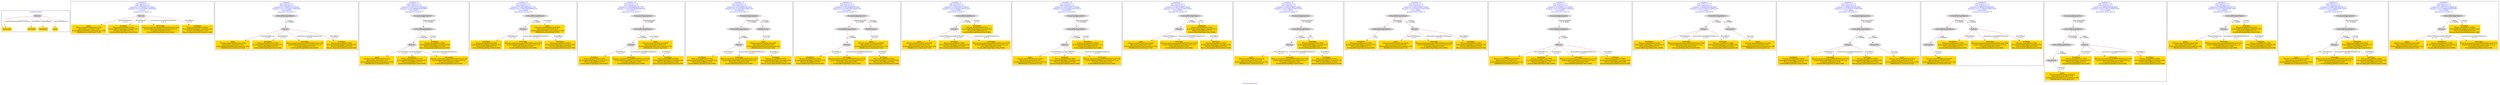 digraph n0 {
fontcolor="blue"
remincross="true"
label="s03-ima-artists.xml"
subgraph cluster_0 {
label="1-correct model"
n2[style="filled",color="white",fillcolor="lightgray",label="Person1"];
n3[shape="plaintext",style="filled",fillcolor="gold",label="nationality"];
n4[shape="plaintext",style="filled",fillcolor="gold",label="birthDate"];
n5[shape="plaintext",style="filled",fillcolor="gold",label="deathDate"];
n6[shape="plaintext",style="filled",fillcolor="gold",label="name"];
}
subgraph cluster_1 {
label="candidate 0\nlink coherence:1.0\nnode coherence:1.0\nconfidence:0.5180201372190265\nmapping score:0.6310067124063422\ncost:4.0\n-precision:1.0-recall:1.0"
n8[style="filled",color="white",fillcolor="lightgray",label="Person1"];
n9[shape="plaintext",style="filled",fillcolor="gold",label="name\n[Person,nameOfThePerson,0.429]\n[Document,classLink,0.315]\n[CulturalHeritageObject,provenance,0.134]\n[WebResource,classLink,0.122]"];
n10[shape="plaintext",style="filled",fillcolor="gold",label="deathDate\n[Person,dateOfDeath,0.444]\n[CulturalHeritageObject,created,0.317]\n[Person,dateOfBirth,0.17]\n[CulturalHeritageObject,title,0.069]"];
n11[shape="plaintext",style="filled",fillcolor="gold",label="nationality\n[Person,countryAssociatedWithThePerson,0.716]\n[CulturalHeritageObject,provenance,0.113]\n[Concept,prefLabel,0.103]\n[CulturalHeritageObject,title,0.068]"];
n12[shape="plaintext",style="filled",fillcolor="gold",label="birthDate\n[Person,dateOfBirth,0.484]\n[CulturalHeritageObject,created,0.239]\n[Person,dateOfDeath,0.239]\n[Person,biographicalInformation,0.038]"];
}
subgraph cluster_2 {
label="candidate 1\nlink coherence:1.0\nnode coherence:1.0\nconfidence:0.5180201372190265\nmapping score:0.6310067124063422\ncost:4.99984\n-precision:0.8-recall:1.0"
n14[style="filled",color="white",fillcolor="lightgray",label="CulturalHeritageObject1"];
n15[style="filled",color="white",fillcolor="lightgray",label="Person1"];
n16[shape="plaintext",style="filled",fillcolor="gold",label="name\n[Person,nameOfThePerson,0.429]\n[Document,classLink,0.315]\n[CulturalHeritageObject,provenance,0.134]\n[WebResource,classLink,0.122]"];
n17[shape="plaintext",style="filled",fillcolor="gold",label="deathDate\n[Person,dateOfDeath,0.444]\n[CulturalHeritageObject,created,0.317]\n[Person,dateOfBirth,0.17]\n[CulturalHeritageObject,title,0.069]"];
n18[shape="plaintext",style="filled",fillcolor="gold",label="nationality\n[Person,countryAssociatedWithThePerson,0.716]\n[CulturalHeritageObject,provenance,0.113]\n[Concept,prefLabel,0.103]\n[CulturalHeritageObject,title,0.068]"];
n19[shape="plaintext",style="filled",fillcolor="gold",label="birthDate\n[Person,dateOfBirth,0.484]\n[CulturalHeritageObject,created,0.239]\n[Person,dateOfDeath,0.239]\n[Person,biographicalInformation,0.038]"];
}
subgraph cluster_3 {
label="candidate 10\nlink coherence:1.0\nnode coherence:1.0\nconfidence:0.45671215276864485\nmapping score:0.5689040509228817\ncost:5.99971\n-precision:0.5-recall:0.75"
n21[style="filled",color="white",fillcolor="lightgray",label="CulturalHeritageObject1"];
n22[style="filled",color="white",fillcolor="lightgray",label="Person1"];
n23[style="filled",color="white",fillcolor="lightgray",label="EuropeanaAggregation1"];
n24[shape="plaintext",style="filled",fillcolor="gold",label="birthDate\n[Person,dateOfBirth,0.484]\n[CulturalHeritageObject,created,0.239]\n[Person,dateOfDeath,0.239]\n[Person,biographicalInformation,0.038]"];
n25[shape="plaintext",style="filled",fillcolor="gold",label="name\n[Person,nameOfThePerson,0.429]\n[Document,classLink,0.315]\n[CulturalHeritageObject,provenance,0.134]\n[WebResource,classLink,0.122]"];
n26[shape="plaintext",style="filled",fillcolor="gold",label="deathDate\n[Person,dateOfDeath,0.444]\n[CulturalHeritageObject,created,0.317]\n[Person,dateOfBirth,0.17]\n[CulturalHeritageObject,title,0.069]"];
n27[shape="plaintext",style="filled",fillcolor="gold",label="nationality\n[Person,countryAssociatedWithThePerson,0.716]\n[CulturalHeritageObject,provenance,0.113]\n[Concept,prefLabel,0.103]\n[CulturalHeritageObject,title,0.068]"];
}
subgraph cluster_4 {
label="candidate 11\nlink coherence:1.0\nnode coherence:1.0\nconfidence:0.4443948569211749\nmapping score:0.5647982856403916\ncost:4.99984\n-precision:0.6-recall:0.75"
n29[style="filled",color="white",fillcolor="lightgray",label="CulturalHeritageObject1"];
n30[style="filled",color="white",fillcolor="lightgray",label="Person1"];
n31[shape="plaintext",style="filled",fillcolor="gold",label="name\n[Person,nameOfThePerson,0.429]\n[Document,classLink,0.315]\n[CulturalHeritageObject,provenance,0.134]\n[WebResource,classLink,0.122]"];
n32[shape="plaintext",style="filled",fillcolor="gold",label="deathDate\n[Person,dateOfDeath,0.444]\n[CulturalHeritageObject,created,0.317]\n[Person,dateOfBirth,0.17]\n[CulturalHeritageObject,title,0.069]"];
n33[shape="plaintext",style="filled",fillcolor="gold",label="nationality\n[Person,countryAssociatedWithThePerson,0.716]\n[CulturalHeritageObject,provenance,0.113]\n[Concept,prefLabel,0.103]\n[CulturalHeritageObject,title,0.068]"];
n34[shape="plaintext",style="filled",fillcolor="gold",label="birthDate\n[Person,dateOfBirth,0.484]\n[CulturalHeritageObject,created,0.239]\n[Person,dateOfDeath,0.239]\n[Person,biographicalInformation,0.038]"];
}
subgraph cluster_5 {
label="candidate 12\nlink coherence:1.0\nnode coherence:1.0\nconfidence:0.4443948569211749\nmapping score:0.5647982856403916\ncost:5.99971\n-precision:0.5-recall:0.75"
n36[style="filled",color="white",fillcolor="lightgray",label="CulturalHeritageObject1"];
n37[style="filled",color="white",fillcolor="lightgray",label="Person1"];
n38[style="filled",color="white",fillcolor="lightgray",label="EuropeanaAggregation1"];
n39[shape="plaintext",style="filled",fillcolor="gold",label="name\n[Person,nameOfThePerson,0.429]\n[Document,classLink,0.315]\n[CulturalHeritageObject,provenance,0.134]\n[WebResource,classLink,0.122]"];
n40[shape="plaintext",style="filled",fillcolor="gold",label="deathDate\n[Person,dateOfDeath,0.444]\n[CulturalHeritageObject,created,0.317]\n[Person,dateOfBirth,0.17]\n[CulturalHeritageObject,title,0.069]"];
n41[shape="plaintext",style="filled",fillcolor="gold",label="nationality\n[Person,countryAssociatedWithThePerson,0.716]\n[CulturalHeritageObject,provenance,0.113]\n[Concept,prefLabel,0.103]\n[CulturalHeritageObject,title,0.068]"];
n42[shape="plaintext",style="filled",fillcolor="gold",label="birthDate\n[Person,dateOfBirth,0.484]\n[CulturalHeritageObject,created,0.239]\n[Person,dateOfDeath,0.239]\n[Person,biographicalInformation,0.038]"];
}
subgraph cluster_6 {
label="candidate 13\nlink coherence:1.0\nnode coherence:1.0\nconfidence:0.4412204687803916\nmapping score:0.5637401562601305\ncost:6.99958\n-precision:0.43-recall:0.75"
n44[style="filled",color="white",fillcolor="lightgray",label="CulturalHeritageObject1"];
n45[style="filled",color="white",fillcolor="lightgray",label="Person1"];
n46[style="filled",color="white",fillcolor="lightgray",label="EuropeanaAggregation1"];
n47[style="filled",color="white",fillcolor="lightgray",label="WebResource1"];
n48[shape="plaintext",style="filled",fillcolor="gold",label="name\n[Person,nameOfThePerson,0.429]\n[Document,classLink,0.315]\n[CulturalHeritageObject,provenance,0.134]\n[WebResource,classLink,0.122]"];
n49[shape="plaintext",style="filled",fillcolor="gold",label="deathDate\n[Person,dateOfDeath,0.444]\n[CulturalHeritageObject,created,0.317]\n[Person,dateOfBirth,0.17]\n[CulturalHeritageObject,title,0.069]"];
n50[shape="plaintext",style="filled",fillcolor="gold",label="nationality\n[Person,countryAssociatedWithThePerson,0.716]\n[CulturalHeritageObject,provenance,0.113]\n[Concept,prefLabel,0.103]\n[CulturalHeritageObject,title,0.068]"];
n51[shape="plaintext",style="filled",fillcolor="gold",label="birthDate\n[Person,dateOfBirth,0.484]\n[CulturalHeritageObject,created,0.239]\n[Person,dateOfDeath,0.239]\n[Person,biographicalInformation,0.038]"];
}
subgraph cluster_7 {
label="candidate 14\nlink coherence:1.0\nnode coherence:1.0\nconfidence:0.4412204687803916\nmapping score:0.5637401562601305\ncost:6.9997\n-precision:0.43-recall:0.75"
n53[style="filled",color="white",fillcolor="lightgray",label="CulturalHeritageObject1"];
n54[style="filled",color="white",fillcolor="lightgray",label="Person1"];
n55[style="filled",color="white",fillcolor="lightgray",label="EuropeanaAggregation1"];
n56[style="filled",color="white",fillcolor="lightgray",label="WebResource2"];
n57[shape="plaintext",style="filled",fillcolor="gold",label="name\n[Person,nameOfThePerson,0.429]\n[Document,classLink,0.315]\n[CulturalHeritageObject,provenance,0.134]\n[WebResource,classLink,0.122]"];
n58[shape="plaintext",style="filled",fillcolor="gold",label="deathDate\n[Person,dateOfDeath,0.444]\n[CulturalHeritageObject,created,0.317]\n[Person,dateOfBirth,0.17]\n[CulturalHeritageObject,title,0.069]"];
n59[shape="plaintext",style="filled",fillcolor="gold",label="nationality\n[Person,countryAssociatedWithThePerson,0.716]\n[CulturalHeritageObject,provenance,0.113]\n[Concept,prefLabel,0.103]\n[CulturalHeritageObject,title,0.068]"];
n60[shape="plaintext",style="filled",fillcolor="gold",label="birthDate\n[Person,dateOfBirth,0.484]\n[CulturalHeritageObject,created,0.239]\n[Person,dateOfDeath,0.239]\n[Person,biographicalInformation,0.038]"];
}
subgraph cluster_8 {
label="candidate 15\nlink coherence:1.0\nnode coherence:1.0\nconfidence:0.4251434473760244\nmapping score:0.5583811491253415\ncost:4.99984\n-precision:0.4-recall:0.5"
n62[style="filled",color="white",fillcolor="lightgray",label="CulturalHeritageObject1"];
n63[style="filled",color="white",fillcolor="lightgray",label="Person1"];
n64[shape="plaintext",style="filled",fillcolor="gold",label="deathDate\n[Person,dateOfDeath,0.444]\n[CulturalHeritageObject,created,0.317]\n[Person,dateOfBirth,0.17]\n[CulturalHeritageObject,title,0.069]"];
n65[shape="plaintext",style="filled",fillcolor="gold",label="name\n[Person,nameOfThePerson,0.429]\n[Document,classLink,0.315]\n[CulturalHeritageObject,provenance,0.134]\n[WebResource,classLink,0.122]"];
n66[shape="plaintext",style="filled",fillcolor="gold",label="birthDate\n[Person,dateOfBirth,0.484]\n[CulturalHeritageObject,created,0.239]\n[Person,dateOfDeath,0.239]\n[Person,biographicalInformation,0.038]"];
n67[shape="plaintext",style="filled",fillcolor="gold",label="nationality\n[Person,countryAssociatedWithThePerson,0.716]\n[CulturalHeritageObject,provenance,0.113]\n[Concept,prefLabel,0.103]\n[CulturalHeritageObject,title,0.068]"];
}
subgraph cluster_9 {
label="candidate 16\nlink coherence:1.0\nnode coherence:1.0\nconfidence:0.4251434473760244\nmapping score:0.5583811491253415\ncost:5.99971\n-precision:0.33-recall:0.5"
n69[style="filled",color="white",fillcolor="lightgray",label="CulturalHeritageObject1"];
n70[style="filled",color="white",fillcolor="lightgray",label="Person1"];
n71[style="filled",color="white",fillcolor="lightgray",label="EuropeanaAggregation1"];
n72[shape="plaintext",style="filled",fillcolor="gold",label="deathDate\n[Person,dateOfDeath,0.444]\n[CulturalHeritageObject,created,0.317]\n[Person,dateOfBirth,0.17]\n[CulturalHeritageObject,title,0.069]"];
n73[shape="plaintext",style="filled",fillcolor="gold",label="name\n[Person,nameOfThePerson,0.429]\n[Document,classLink,0.315]\n[CulturalHeritageObject,provenance,0.134]\n[WebResource,classLink,0.122]"];
n74[shape="plaintext",style="filled",fillcolor="gold",label="birthDate\n[Person,dateOfBirth,0.484]\n[CulturalHeritageObject,created,0.239]\n[Person,dateOfDeath,0.239]\n[Person,biographicalInformation,0.038]"];
n75[shape="plaintext",style="filled",fillcolor="gold",label="nationality\n[Person,countryAssociatedWithThePerson,0.716]\n[CulturalHeritageObject,provenance,0.113]\n[Concept,prefLabel,0.103]\n[CulturalHeritageObject,title,0.068]"];
}
subgraph cluster_10 {
label="candidate 17\nlink coherence:1.0\nnode coherence:1.0\nconfidence:0.4243214687129264\nmapping score:0.5581071562376422\ncost:4.99984\n-precision:0.6-recall:0.75"
n77[style="filled",color="white",fillcolor="lightgray",label="CulturalHeritageObject1"];
n78[style="filled",color="white",fillcolor="lightgray",label="Person1"];
n79[shape="plaintext",style="filled",fillcolor="gold",label="name\n[Person,nameOfThePerson,0.429]\n[Document,classLink,0.315]\n[CulturalHeritageObject,provenance,0.134]\n[WebResource,classLink,0.122]"];
n80[shape="plaintext",style="filled",fillcolor="gold",label="nationality\n[Person,countryAssociatedWithThePerson,0.716]\n[CulturalHeritageObject,provenance,0.113]\n[Concept,prefLabel,0.103]\n[CulturalHeritageObject,title,0.068]"];
n81[shape="plaintext",style="filled",fillcolor="gold",label="deathDate\n[Person,dateOfDeath,0.444]\n[CulturalHeritageObject,created,0.317]\n[Person,dateOfBirth,0.17]\n[CulturalHeritageObject,title,0.069]"];
n82[shape="plaintext",style="filled",fillcolor="gold",label="birthDate\n[Person,dateOfBirth,0.484]\n[CulturalHeritageObject,created,0.239]\n[Person,dateOfDeath,0.239]\n[Person,biographicalInformation,0.038]"];
}
subgraph cluster_11 {
label="candidate 18\nlink coherence:1.0\nnode coherence:1.0\nconfidence:0.4243214687129264\nmapping score:0.5581071562376422\ncost:5.99971\n-precision:0.5-recall:0.75"
n84[style="filled",color="white",fillcolor="lightgray",label="CulturalHeritageObject1"];
n85[style="filled",color="white",fillcolor="lightgray",label="Person1"];
n86[style="filled",color="white",fillcolor="lightgray",label="EuropeanaAggregation1"];
n87[shape="plaintext",style="filled",fillcolor="gold",label="name\n[Person,nameOfThePerson,0.429]\n[Document,classLink,0.315]\n[CulturalHeritageObject,provenance,0.134]\n[WebResource,classLink,0.122]"];
n88[shape="plaintext",style="filled",fillcolor="gold",label="nationality\n[Person,countryAssociatedWithThePerson,0.716]\n[CulturalHeritageObject,provenance,0.113]\n[Concept,prefLabel,0.103]\n[CulturalHeritageObject,title,0.068]"];
n89[shape="plaintext",style="filled",fillcolor="gold",label="deathDate\n[Person,dateOfDeath,0.444]\n[CulturalHeritageObject,created,0.317]\n[Person,dateOfBirth,0.17]\n[CulturalHeritageObject,title,0.069]"];
n90[shape="plaintext",style="filled",fillcolor="gold",label="birthDate\n[Person,dateOfBirth,0.484]\n[CulturalHeritageObject,created,0.239]\n[Person,dateOfDeath,0.239]\n[Person,biographicalInformation,0.038]"];
}
subgraph cluster_12 {
label="candidate 19\nlink coherence:1.0\nnode coherence:1.0\nconfidence:0.4243214687129264\nmapping score:0.5581071562376422\ncost:5.99982\n-precision:0.5-recall:0.75"
n92[style="filled",color="white",fillcolor="lightgray",label="CulturalHeritageObject1"];
n93[style="filled",color="white",fillcolor="lightgray",label="CulturalHeritageObject2"];
n94[style="filled",color="white",fillcolor="lightgray",label="Person1"];
n95[shape="plaintext",style="filled",fillcolor="gold",label="name\n[Person,nameOfThePerson,0.429]\n[Document,classLink,0.315]\n[CulturalHeritageObject,provenance,0.134]\n[WebResource,classLink,0.122]"];
n96[shape="plaintext",style="filled",fillcolor="gold",label="nationality\n[Person,countryAssociatedWithThePerson,0.716]\n[CulturalHeritageObject,provenance,0.113]\n[Concept,prefLabel,0.103]\n[CulturalHeritageObject,title,0.068]"];
n97[shape="plaintext",style="filled",fillcolor="gold",label="birthDate\n[Person,dateOfBirth,0.484]\n[CulturalHeritageObject,created,0.239]\n[Person,dateOfDeath,0.239]\n[Person,biographicalInformation,0.038]"];
n98[shape="plaintext",style="filled",fillcolor="gold",label="deathDate\n[Person,dateOfDeath,0.444]\n[CulturalHeritageObject,created,0.317]\n[Person,dateOfBirth,0.17]\n[CulturalHeritageObject,title,0.069]"];
}
subgraph cluster_13 {
label="candidate 2\nlink coherence:1.0\nnode coherence:1.0\nconfidence:0.5180201372190265\nmapping score:0.6310067124063422\ncost:5.99971\n-precision:0.67-recall:1.0"
n100[style="filled",color="white",fillcolor="lightgray",label="CulturalHeritageObject1"];
n101[style="filled",color="white",fillcolor="lightgray",label="Person1"];
n102[style="filled",color="white",fillcolor="lightgray",label="EuropeanaAggregation1"];
n103[shape="plaintext",style="filled",fillcolor="gold",label="name\n[Person,nameOfThePerson,0.429]\n[Document,classLink,0.315]\n[CulturalHeritageObject,provenance,0.134]\n[WebResource,classLink,0.122]"];
n104[shape="plaintext",style="filled",fillcolor="gold",label="deathDate\n[Person,dateOfDeath,0.444]\n[CulturalHeritageObject,created,0.317]\n[Person,dateOfBirth,0.17]\n[CulturalHeritageObject,title,0.069]"];
n105[shape="plaintext",style="filled",fillcolor="gold",label="nationality\n[Person,countryAssociatedWithThePerson,0.716]\n[CulturalHeritageObject,provenance,0.113]\n[Concept,prefLabel,0.103]\n[CulturalHeritageObject,title,0.068]"];
n106[shape="plaintext",style="filled",fillcolor="gold",label="birthDate\n[Person,dateOfBirth,0.484]\n[CulturalHeritageObject,created,0.239]\n[Person,dateOfDeath,0.239]\n[Person,biographicalInformation,0.038]"];
}
subgraph cluster_14 {
label="candidate 3\nlink coherence:1.0\nnode coherence:1.0\nconfidence:0.4896272676620853\nmapping score:0.5798757558873618\ncost:5.99981\n-precision:0.5-recall:0.75"
n108[style="filled",color="white",fillcolor="lightgray",label="CulturalHeritageObject1"];
n109[style="filled",color="white",fillcolor="lightgray",label="Person1"];
n110[style="filled",color="white",fillcolor="lightgray",label="Document1"];
n111[shape="plaintext",style="filled",fillcolor="gold",label="deathDate\n[Person,dateOfDeath,0.444]\n[CulturalHeritageObject,created,0.317]\n[Person,dateOfBirth,0.17]\n[CulturalHeritageObject,title,0.069]"];
n112[shape="plaintext",style="filled",fillcolor="gold",label="nationality\n[Person,countryAssociatedWithThePerson,0.716]\n[CulturalHeritageObject,provenance,0.113]\n[Concept,prefLabel,0.103]\n[CulturalHeritageObject,title,0.068]"];
n113[shape="plaintext",style="filled",fillcolor="gold",label="name\n[Person,nameOfThePerson,0.429]\n[Document,classLink,0.315]\n[CulturalHeritageObject,provenance,0.134]\n[WebResource,classLink,0.122]"];
n114[shape="plaintext",style="filled",fillcolor="gold",label="birthDate\n[Person,dateOfBirth,0.484]\n[CulturalHeritageObject,created,0.239]\n[Person,dateOfDeath,0.239]\n[Person,biographicalInformation,0.038]"];
}
subgraph cluster_15 {
label="candidate 4\nlink coherence:1.0\nnode coherence:1.0\nconfidence:0.4896272676620853\nmapping score:0.5798757558873618\ncost:6.99968\n-precision:0.43-recall:0.75"
n116[style="filled",color="white",fillcolor="lightgray",label="CulturalHeritageObject1"];
n117[style="filled",color="white",fillcolor="lightgray",label="Person1"];
n118[style="filled",color="white",fillcolor="lightgray",label="Document1"];
n119[style="filled",color="white",fillcolor="lightgray",label="EuropeanaAggregation1"];
n120[shape="plaintext",style="filled",fillcolor="gold",label="deathDate\n[Person,dateOfDeath,0.444]\n[CulturalHeritageObject,created,0.317]\n[Person,dateOfBirth,0.17]\n[CulturalHeritageObject,title,0.069]"];
n121[shape="plaintext",style="filled",fillcolor="gold",label="nationality\n[Person,countryAssociatedWithThePerson,0.716]\n[CulturalHeritageObject,provenance,0.113]\n[Concept,prefLabel,0.103]\n[CulturalHeritageObject,title,0.068]"];
n122[shape="plaintext",style="filled",fillcolor="gold",label="name\n[Person,nameOfThePerson,0.429]\n[Document,classLink,0.315]\n[CulturalHeritageObject,provenance,0.134]\n[WebResource,classLink,0.122]"];
n123[shape="plaintext",style="filled",fillcolor="gold",label="birthDate\n[Person,dateOfBirth,0.484]\n[CulturalHeritageObject,created,0.239]\n[Person,dateOfDeath,0.239]\n[Person,biographicalInformation,0.038]"];
}
subgraph cluster_16 {
label="candidate 5\nlink coherence:1.0\nnode coherence:1.0\nconfidence:0.4896272676620853\nmapping score:0.5798757558873618\ncost:6.99981\n-precision:0.43-recall:0.75"
n125[style="filled",color="white",fillcolor="lightgray",label="CulturalHeritageObject1"];
n126[style="filled",color="white",fillcolor="lightgray",label="CulturalHeritageObject2"];
n127[style="filled",color="white",fillcolor="lightgray",label="Person1"];
n128[style="filled",color="white",fillcolor="lightgray",label="Document2"];
n129[shape="plaintext",style="filled",fillcolor="gold",label="deathDate\n[Person,dateOfDeath,0.444]\n[CulturalHeritageObject,created,0.317]\n[Person,dateOfBirth,0.17]\n[CulturalHeritageObject,title,0.069]"];
n130[shape="plaintext",style="filled",fillcolor="gold",label="nationality\n[Person,countryAssociatedWithThePerson,0.716]\n[CulturalHeritageObject,provenance,0.113]\n[Concept,prefLabel,0.103]\n[CulturalHeritageObject,title,0.068]"];
n131[shape="plaintext",style="filled",fillcolor="gold",label="birthDate\n[Person,dateOfBirth,0.484]\n[CulturalHeritageObject,created,0.239]\n[Person,dateOfDeath,0.239]\n[Person,biographicalInformation,0.038]"];
n132[shape="plaintext",style="filled",fillcolor="gold",label="name\n[Person,nameOfThePerson,0.429]\n[Document,classLink,0.315]\n[CulturalHeritageObject,provenance,0.134]\n[WebResource,classLink,0.122]"];
}
subgraph cluster_17 {
label="candidate 6\nlink coherence:1.0\nnode coherence:1.0\nconfidence:0.4896272676620853\nmapping score:0.5798757558873618\ncost:7.99968\n-precision:0.38-recall:0.75"
n134[style="filled",color="white",fillcolor="lightgray",label="CulturalHeritageObject1"];
n135[style="filled",color="white",fillcolor="lightgray",label="CulturalHeritageObject2"];
n136[style="filled",color="white",fillcolor="lightgray",label="Person1"];
n137[style="filled",color="white",fillcolor="lightgray",label="Document2"];
n138[style="filled",color="white",fillcolor="lightgray",label="EuropeanaAggregation1"];
n139[shape="plaintext",style="filled",fillcolor="gold",label="deathDate\n[Person,dateOfDeath,0.444]\n[CulturalHeritageObject,created,0.317]\n[Person,dateOfBirth,0.17]\n[CulturalHeritageObject,title,0.069]"];
n140[shape="plaintext",style="filled",fillcolor="gold",label="nationality\n[Person,countryAssociatedWithThePerson,0.716]\n[CulturalHeritageObject,provenance,0.113]\n[Concept,prefLabel,0.103]\n[CulturalHeritageObject,title,0.068]"];
n141[shape="plaintext",style="filled",fillcolor="gold",label="birthDate\n[Person,dateOfBirth,0.484]\n[CulturalHeritageObject,created,0.239]\n[Person,dateOfDeath,0.239]\n[Person,biographicalInformation,0.038]"];
n142[shape="plaintext",style="filled",fillcolor="gold",label="name\n[Person,nameOfThePerson,0.429]\n[Document,classLink,0.315]\n[CulturalHeritageObject,provenance,0.134]\n[WebResource,classLink,0.122]"];
}
subgraph cluster_18 {
label="candidate 7\nlink coherence:1.0\nnode coherence:1.0\nconfidence:0.48647691885295774\nmapping score:0.5788256396176527\ncost:4.99984\n-precision:0.6-recall:0.75"
n144[style="filled",color="white",fillcolor="lightgray",label="CulturalHeritageObject1"];
n145[style="filled",color="white",fillcolor="lightgray",label="Person1"];
n146[shape="plaintext",style="filled",fillcolor="gold",label="deathDate\n[Person,dateOfDeath,0.444]\n[CulturalHeritageObject,created,0.317]\n[Person,dateOfBirth,0.17]\n[CulturalHeritageObject,title,0.069]"];
n147[shape="plaintext",style="filled",fillcolor="gold",label="name\n[Person,nameOfThePerson,0.429]\n[Document,classLink,0.315]\n[CulturalHeritageObject,provenance,0.134]\n[WebResource,classLink,0.122]"];
n148[shape="plaintext",style="filled",fillcolor="gold",label="nationality\n[Person,countryAssociatedWithThePerson,0.716]\n[CulturalHeritageObject,provenance,0.113]\n[Concept,prefLabel,0.103]\n[CulturalHeritageObject,title,0.068]"];
n149[shape="plaintext",style="filled",fillcolor="gold",label="birthDate\n[Person,dateOfBirth,0.484]\n[CulturalHeritageObject,created,0.239]\n[Person,dateOfDeath,0.239]\n[Person,biographicalInformation,0.038]"];
}
subgraph cluster_19 {
label="candidate 8\nlink coherence:1.0\nnode coherence:1.0\nconfidence:0.48647691885295774\nmapping score:0.5788256396176527\ncost:5.99971\n-precision:0.5-recall:0.75"
n151[style="filled",color="white",fillcolor="lightgray",label="CulturalHeritageObject1"];
n152[style="filled",color="white",fillcolor="lightgray",label="Person1"];
n153[style="filled",color="white",fillcolor="lightgray",label="EuropeanaAggregation1"];
n154[shape="plaintext",style="filled",fillcolor="gold",label="deathDate\n[Person,dateOfDeath,0.444]\n[CulturalHeritageObject,created,0.317]\n[Person,dateOfBirth,0.17]\n[CulturalHeritageObject,title,0.069]"];
n155[shape="plaintext",style="filled",fillcolor="gold",label="name\n[Person,nameOfThePerson,0.429]\n[Document,classLink,0.315]\n[CulturalHeritageObject,provenance,0.134]\n[WebResource,classLink,0.122]"];
n156[shape="plaintext",style="filled",fillcolor="gold",label="nationality\n[Person,countryAssociatedWithThePerson,0.716]\n[CulturalHeritageObject,provenance,0.113]\n[Concept,prefLabel,0.103]\n[CulturalHeritageObject,title,0.068]"];
n157[shape="plaintext",style="filled",fillcolor="gold",label="birthDate\n[Person,dateOfBirth,0.484]\n[CulturalHeritageObject,created,0.239]\n[Person,dateOfDeath,0.239]\n[Person,biographicalInformation,0.038]"];
}
subgraph cluster_20 {
label="candidate 9\nlink coherence:1.0\nnode coherence:1.0\nconfidence:0.45671215276864485\nmapping score:0.5689040509228817\ncost:4.99984\n-precision:0.6-recall:0.75"
n159[style="filled",color="white",fillcolor="lightgray",label="CulturalHeritageObject1"];
n160[style="filled",color="white",fillcolor="lightgray",label="Person1"];
n161[shape="plaintext",style="filled",fillcolor="gold",label="birthDate\n[Person,dateOfBirth,0.484]\n[CulturalHeritageObject,created,0.239]\n[Person,dateOfDeath,0.239]\n[Person,biographicalInformation,0.038]"];
n162[shape="plaintext",style="filled",fillcolor="gold",label="name\n[Person,nameOfThePerson,0.429]\n[Document,classLink,0.315]\n[CulturalHeritageObject,provenance,0.134]\n[WebResource,classLink,0.122]"];
n163[shape="plaintext",style="filled",fillcolor="gold",label="deathDate\n[Person,dateOfDeath,0.444]\n[CulturalHeritageObject,created,0.317]\n[Person,dateOfBirth,0.17]\n[CulturalHeritageObject,title,0.069]"];
n164[shape="plaintext",style="filled",fillcolor="gold",label="nationality\n[Person,countryAssociatedWithThePerson,0.716]\n[CulturalHeritageObject,provenance,0.113]\n[Concept,prefLabel,0.103]\n[CulturalHeritageObject,title,0.068]"];
}
n2 -> n3[color="brown",fontcolor="black",label="countryAssociatedWithThePerson"]
n2 -> n4[color="brown",fontcolor="black",label="dateOfBirth"]
n2 -> n5[color="brown",fontcolor="black",label="dateOfDeath"]
n2 -> n6[color="brown",fontcolor="black",label="nameOfThePerson"]
n8 -> n9[color="brown",fontcolor="black",label="nameOfThePerson\nw=1.0"]
n8 -> n10[color="brown",fontcolor="black",label="dateOfDeath\nw=1.0"]
n8 -> n11[color="brown",fontcolor="black",label="countryAssociatedWithThePerson\nw=1.0"]
n8 -> n12[color="brown",fontcolor="black",label="dateOfBirth\nw=1.0"]
n14 -> n15[color="brown",fontcolor="black",label="creator\nw=0.99984"]
n15 -> n16[color="brown",fontcolor="black",label="nameOfThePerson\nw=1.0"]
n15 -> n17[color="brown",fontcolor="black",label="dateOfDeath\nw=1.0"]
n15 -> n18[color="brown",fontcolor="black",label="countryAssociatedWithThePerson\nw=1.0"]
n15 -> n19[color="brown",fontcolor="black",label="dateOfBirth\nw=1.0"]
n21 -> n22[color="brown",fontcolor="black",label="creator\nw=0.99984"]
n23 -> n21[color="brown",fontcolor="black",label="aggregatedCHO\nw=0.99987"]
n21 -> n24[color="brown",fontcolor="black",label="created\nw=1.0"]
n22 -> n25[color="brown",fontcolor="black",label="nameOfThePerson\nw=1.0"]
n22 -> n26[color="brown",fontcolor="black",label="dateOfDeath\nw=1.0"]
n22 -> n27[color="brown",fontcolor="black",label="countryAssociatedWithThePerson\nw=1.0"]
n29 -> n30[color="brown",fontcolor="black",label="creator\nw=0.99984"]
n29 -> n31[color="brown",fontcolor="black",label="provenance\nw=1.0"]
n30 -> n32[color="brown",fontcolor="black",label="dateOfDeath\nw=1.0"]
n30 -> n33[color="brown",fontcolor="black",label="countryAssociatedWithThePerson\nw=1.0"]
n30 -> n34[color="brown",fontcolor="black",label="dateOfBirth\nw=1.0"]
n36 -> n37[color="brown",fontcolor="black",label="creator\nw=0.99984"]
n38 -> n36[color="brown",fontcolor="black",label="aggregatedCHO\nw=0.99987"]
n36 -> n39[color="brown",fontcolor="black",label="provenance\nw=1.0"]
n37 -> n40[color="brown",fontcolor="black",label="dateOfDeath\nw=1.0"]
n37 -> n41[color="brown",fontcolor="black",label="countryAssociatedWithThePerson\nw=1.0"]
n37 -> n42[color="brown",fontcolor="black",label="dateOfBirth\nw=1.0"]
n44 -> n45[color="brown",fontcolor="black",label="creator\nw=0.99984"]
n46 -> n44[color="brown",fontcolor="black",label="aggregatedCHO\nw=0.99987"]
n46 -> n47[color="brown",fontcolor="black",label="hasView\nw=0.99987"]
n47 -> n48[color="brown",fontcolor="black",label="classLink\nw=1.0"]
n45 -> n49[color="brown",fontcolor="black",label="dateOfDeath\nw=1.0"]
n45 -> n50[color="brown",fontcolor="black",label="countryAssociatedWithThePerson\nw=1.0"]
n45 -> n51[color="brown",fontcolor="black",label="dateOfBirth\nw=1.0"]
n53 -> n54[color="brown",fontcolor="black",label="creator\nw=0.99984"]
n55 -> n53[color="brown",fontcolor="black",label="aggregatedCHO\nw=0.99987"]
n55 -> n56[color="brown",fontcolor="black",label="hasView\nw=0.99999"]
n56 -> n57[color="brown",fontcolor="black",label="classLink\nw=1.0"]
n54 -> n58[color="brown",fontcolor="black",label="dateOfDeath\nw=1.0"]
n54 -> n59[color="brown",fontcolor="black",label="countryAssociatedWithThePerson\nw=1.0"]
n54 -> n60[color="brown",fontcolor="black",label="dateOfBirth\nw=1.0"]
n62 -> n63[color="brown",fontcolor="black",label="creator\nw=0.99984"]
n62 -> n64[color="brown",fontcolor="black",label="created\nw=1.0"]
n63 -> n65[color="brown",fontcolor="black",label="nameOfThePerson\nw=1.0"]
n63 -> n66[color="brown",fontcolor="black",label="dateOfDeath\nw=1.0"]
n63 -> n67[color="brown",fontcolor="black",label="countryAssociatedWithThePerson\nw=1.0"]
n69 -> n70[color="brown",fontcolor="black",label="creator\nw=0.99984"]
n71 -> n69[color="brown",fontcolor="black",label="aggregatedCHO\nw=0.99987"]
n69 -> n72[color="brown",fontcolor="black",label="created\nw=1.0"]
n70 -> n73[color="brown",fontcolor="black",label="nameOfThePerson\nw=1.0"]
n70 -> n74[color="brown",fontcolor="black",label="dateOfDeath\nw=1.0"]
n70 -> n75[color="brown",fontcolor="black",label="countryAssociatedWithThePerson\nw=1.0"]
n77 -> n78[color="brown",fontcolor="black",label="creator\nw=0.99984"]
n78 -> n79[color="brown",fontcolor="black",label="nameOfThePerson\nw=1.0"]
n78 -> n80[color="brown",fontcolor="black",label="countryAssociatedWithThePerson\nw=1.0"]
n77 -> n81[color="brown",fontcolor="black",label="title\nw=1.0"]
n78 -> n82[color="brown",fontcolor="black",label="dateOfBirth\nw=1.0"]
n84 -> n85[color="brown",fontcolor="black",label="creator\nw=0.99984"]
n86 -> n84[color="brown",fontcolor="black",label="aggregatedCHO\nw=0.99987"]
n85 -> n87[color="brown",fontcolor="black",label="nameOfThePerson\nw=1.0"]
n85 -> n88[color="brown",fontcolor="black",label="countryAssociatedWithThePerson\nw=1.0"]
n84 -> n89[color="brown",fontcolor="black",label="title\nw=1.0"]
n85 -> n90[color="brown",fontcolor="black",label="dateOfBirth\nw=1.0"]
n92 -> n93[color="brown",fontcolor="black",label="isRelatedTo\nw=0.99998"]
n92 -> n94[color="brown",fontcolor="black",label="creator\nw=0.99984"]
n94 -> n95[color="brown",fontcolor="black",label="nameOfThePerson\nw=1.0"]
n94 -> n96[color="brown",fontcolor="black",label="countryAssociatedWithThePerson\nw=1.0"]
n94 -> n97[color="brown",fontcolor="black",label="dateOfBirth\nw=1.0"]
n93 -> n98[color="brown",fontcolor="black",label="title\nw=1.0"]
n100 -> n101[color="brown",fontcolor="black",label="creator\nw=0.99984"]
n102 -> n100[color="brown",fontcolor="black",label="aggregatedCHO\nw=0.99987"]
n101 -> n103[color="brown",fontcolor="black",label="nameOfThePerson\nw=1.0"]
n101 -> n104[color="brown",fontcolor="black",label="dateOfDeath\nw=1.0"]
n101 -> n105[color="brown",fontcolor="black",label="countryAssociatedWithThePerson\nw=1.0"]
n101 -> n106[color="brown",fontcolor="black",label="dateOfBirth\nw=1.0"]
n108 -> n109[color="brown",fontcolor="black",label="creator\nw=0.99984"]
n108 -> n110[color="brown",fontcolor="black",label="page\nw=0.99997"]
n109 -> n111[color="brown",fontcolor="black",label="dateOfDeath\nw=1.0"]
n109 -> n112[color="brown",fontcolor="black",label="countryAssociatedWithThePerson\nw=1.0"]
n110 -> n113[color="brown",fontcolor="black",label="classLink\nw=1.0"]
n109 -> n114[color="brown",fontcolor="black",label="dateOfBirth\nw=1.0"]
n116 -> n117[color="brown",fontcolor="black",label="creator\nw=0.99984"]
n116 -> n118[color="brown",fontcolor="black",label="page\nw=0.99997"]
n119 -> n116[color="brown",fontcolor="black",label="aggregatedCHO\nw=0.99987"]
n117 -> n120[color="brown",fontcolor="black",label="dateOfDeath\nw=1.0"]
n117 -> n121[color="brown",fontcolor="black",label="countryAssociatedWithThePerson\nw=1.0"]
n118 -> n122[color="brown",fontcolor="black",label="classLink\nw=1.0"]
n117 -> n123[color="brown",fontcolor="black",label="dateOfBirth\nw=1.0"]
n125 -> n126[color="brown",fontcolor="black",label="isRelatedTo\nw=0.99998"]
n125 -> n127[color="brown",fontcolor="black",label="creator\nw=0.99984"]
n126 -> n128[color="brown",fontcolor="black",label="page\nw=0.99999"]
n127 -> n129[color="brown",fontcolor="black",label="dateOfDeath\nw=1.0"]
n127 -> n130[color="brown",fontcolor="black",label="countryAssociatedWithThePerson\nw=1.0"]
n127 -> n131[color="brown",fontcolor="black",label="dateOfBirth\nw=1.0"]
n128 -> n132[color="brown",fontcolor="black",label="classLink\nw=1.0"]
n134 -> n135[color="brown",fontcolor="black",label="isRelatedTo\nw=0.99998"]
n134 -> n136[color="brown",fontcolor="black",label="creator\nw=0.99984"]
n135 -> n137[color="brown",fontcolor="black",label="page\nw=0.99999"]
n138 -> n134[color="brown",fontcolor="black",label="aggregatedCHO\nw=0.99987"]
n136 -> n139[color="brown",fontcolor="black",label="dateOfDeath\nw=1.0"]
n136 -> n140[color="brown",fontcolor="black",label="countryAssociatedWithThePerson\nw=1.0"]
n136 -> n141[color="brown",fontcolor="black",label="dateOfBirth\nw=1.0"]
n137 -> n142[color="brown",fontcolor="black",label="classLink\nw=1.0"]
n144 -> n145[color="brown",fontcolor="black",label="creator\nw=0.99984"]
n144 -> n146[color="brown",fontcolor="black",label="created\nw=1.0"]
n145 -> n147[color="brown",fontcolor="black",label="nameOfThePerson\nw=1.0"]
n145 -> n148[color="brown",fontcolor="black",label="countryAssociatedWithThePerson\nw=1.0"]
n145 -> n149[color="brown",fontcolor="black",label="dateOfBirth\nw=1.0"]
n151 -> n152[color="brown",fontcolor="black",label="creator\nw=0.99984"]
n153 -> n151[color="brown",fontcolor="black",label="aggregatedCHO\nw=0.99987"]
n151 -> n154[color="brown",fontcolor="black",label="created\nw=1.0"]
n152 -> n155[color="brown",fontcolor="black",label="nameOfThePerson\nw=1.0"]
n152 -> n156[color="brown",fontcolor="black",label="countryAssociatedWithThePerson\nw=1.0"]
n152 -> n157[color="brown",fontcolor="black",label="dateOfBirth\nw=1.0"]
n159 -> n160[color="brown",fontcolor="black",label="creator\nw=0.99984"]
n159 -> n161[color="brown",fontcolor="black",label="created\nw=1.0"]
n160 -> n162[color="brown",fontcolor="black",label="nameOfThePerson\nw=1.0"]
n160 -> n163[color="brown",fontcolor="black",label="dateOfDeath\nw=1.0"]
n160 -> n164[color="brown",fontcolor="black",label="countryAssociatedWithThePerson\nw=1.0"]
}
